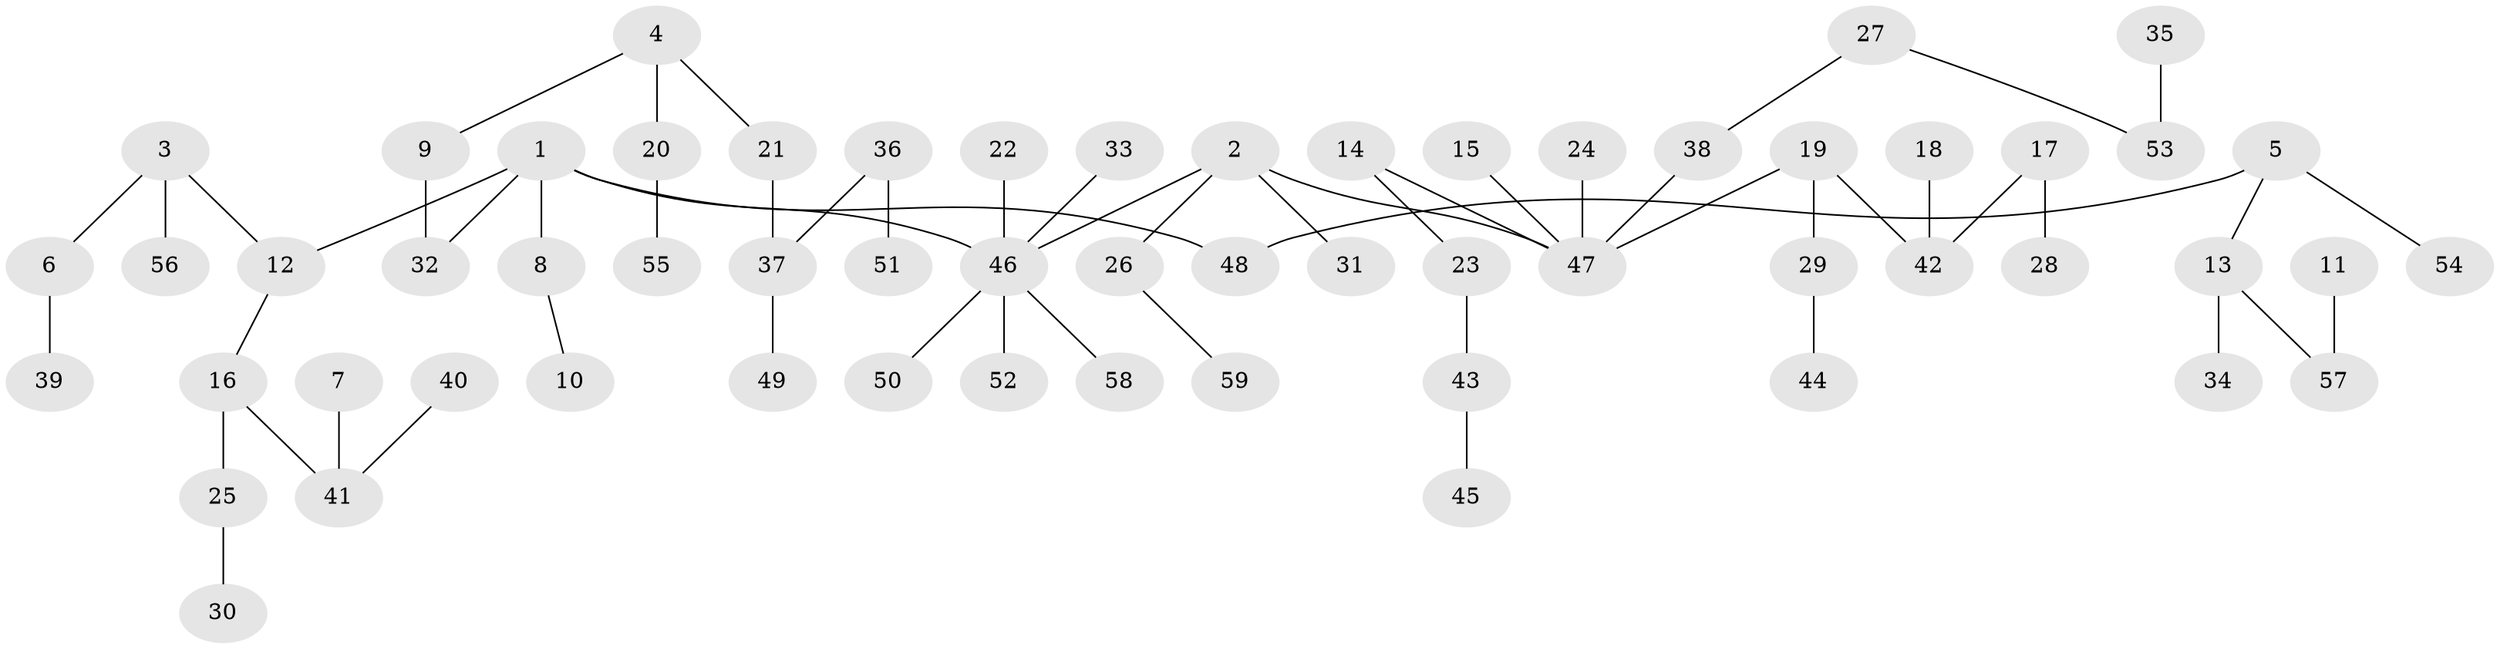 // original degree distribution, {5: 0.017094017094017096, 4: 0.08547008547008547, 7: 0.008547008547008548, 3: 0.1452991452991453, 2: 0.2564102564102564, 8: 0.008547008547008548, 1: 0.47863247863247865}
// Generated by graph-tools (version 1.1) at 2025/02/03/09/25 03:02:24]
// undirected, 59 vertices, 58 edges
graph export_dot {
graph [start="1"]
  node [color=gray90,style=filled];
  1;
  2;
  3;
  4;
  5;
  6;
  7;
  8;
  9;
  10;
  11;
  12;
  13;
  14;
  15;
  16;
  17;
  18;
  19;
  20;
  21;
  22;
  23;
  24;
  25;
  26;
  27;
  28;
  29;
  30;
  31;
  32;
  33;
  34;
  35;
  36;
  37;
  38;
  39;
  40;
  41;
  42;
  43;
  44;
  45;
  46;
  47;
  48;
  49;
  50;
  51;
  52;
  53;
  54;
  55;
  56;
  57;
  58;
  59;
  1 -- 8 [weight=1.0];
  1 -- 12 [weight=1.0];
  1 -- 32 [weight=1.0];
  1 -- 46 [weight=1.0];
  1 -- 48 [weight=1.0];
  2 -- 26 [weight=1.0];
  2 -- 31 [weight=1.0];
  2 -- 46 [weight=1.0];
  2 -- 47 [weight=1.0];
  3 -- 6 [weight=1.0];
  3 -- 12 [weight=1.0];
  3 -- 56 [weight=1.0];
  4 -- 9 [weight=1.0];
  4 -- 20 [weight=1.0];
  4 -- 21 [weight=1.0];
  5 -- 13 [weight=1.0];
  5 -- 48 [weight=1.0];
  5 -- 54 [weight=1.0];
  6 -- 39 [weight=1.0];
  7 -- 41 [weight=1.0];
  8 -- 10 [weight=1.0];
  9 -- 32 [weight=1.0];
  11 -- 57 [weight=1.0];
  12 -- 16 [weight=1.0];
  13 -- 34 [weight=1.0];
  13 -- 57 [weight=1.0];
  14 -- 23 [weight=1.0];
  14 -- 47 [weight=1.0];
  15 -- 47 [weight=1.0];
  16 -- 25 [weight=1.0];
  16 -- 41 [weight=1.0];
  17 -- 28 [weight=1.0];
  17 -- 42 [weight=1.0];
  18 -- 42 [weight=1.0];
  19 -- 29 [weight=1.0];
  19 -- 42 [weight=1.0];
  19 -- 47 [weight=1.0];
  20 -- 55 [weight=1.0];
  21 -- 37 [weight=1.0];
  22 -- 46 [weight=1.0];
  23 -- 43 [weight=1.0];
  24 -- 47 [weight=1.0];
  25 -- 30 [weight=1.0];
  26 -- 59 [weight=1.0];
  27 -- 38 [weight=1.0];
  27 -- 53 [weight=1.0];
  29 -- 44 [weight=1.0];
  33 -- 46 [weight=1.0];
  35 -- 53 [weight=1.0];
  36 -- 37 [weight=1.0];
  36 -- 51 [weight=1.0];
  37 -- 49 [weight=1.0];
  38 -- 47 [weight=1.0];
  40 -- 41 [weight=1.0];
  43 -- 45 [weight=1.0];
  46 -- 50 [weight=1.0];
  46 -- 52 [weight=1.0];
  46 -- 58 [weight=1.0];
}
